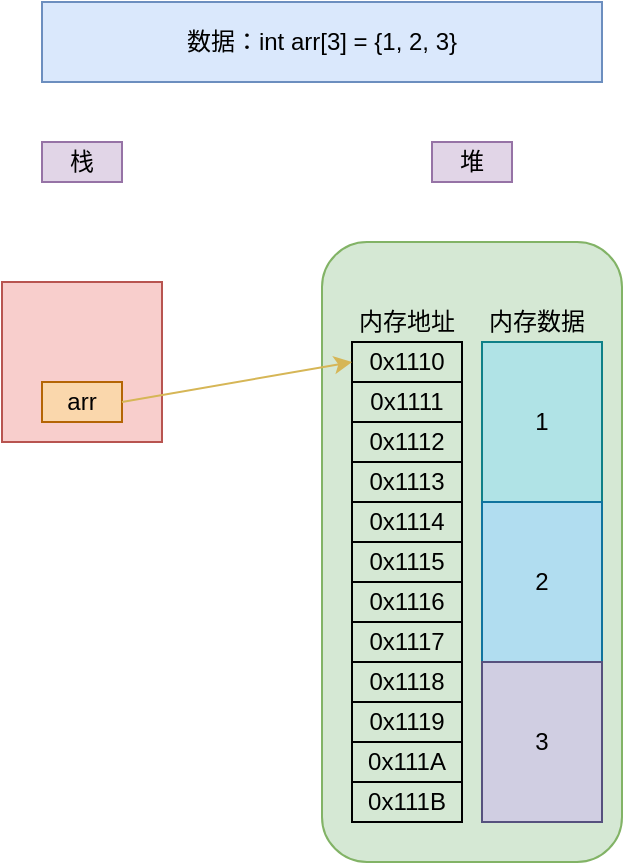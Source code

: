 <mxfile version="12.4.2" type="device" pages="1"><diagram id="hzzMvW2Tq7RHsjtVANaP" name="Page-1"><mxGraphModel dx="946" dy="581" grid="1" gridSize="10" guides="1" tooltips="1" connect="1" arrows="1" fold="1" page="1" pageScale="1" pageWidth="827" pageHeight="1169" math="0" shadow="0"><root><mxCell id="0"/><mxCell id="1" parent="0"/><mxCell id="OrHvBa5L8tgevPWWuB3E-1" value="" style="rounded=0;whiteSpace=wrap;html=1;fillColor=#f8cecc;strokeColor=#b85450;" vertex="1" parent="1"><mxGeometry x="160" y="160" width="80" height="80" as="geometry"/></mxCell><mxCell id="OrHvBa5L8tgevPWWuB3E-2" value="arr" style="text;html=1;strokeColor=#b46504;fillColor=#fad7ac;align=center;verticalAlign=middle;whiteSpace=wrap;rounded=0;" vertex="1" parent="1"><mxGeometry x="180" y="210" width="40" height="20" as="geometry"/></mxCell><mxCell id="OrHvBa5L8tgevPWWuB3E-3" value="栈" style="text;html=1;strokeColor=#9673a6;fillColor=#e1d5e7;align=center;verticalAlign=middle;whiteSpace=wrap;rounded=0;" vertex="1" parent="1"><mxGeometry x="180" y="90" width="40" height="20" as="geometry"/></mxCell><mxCell id="OrHvBa5L8tgevPWWuB3E-6" value="堆" style="text;html=1;strokeColor=#9673a6;fillColor=#e1d5e7;align=center;verticalAlign=middle;whiteSpace=wrap;rounded=0;" vertex="1" parent="1"><mxGeometry x="375" y="90" width="40" height="20" as="geometry"/></mxCell><mxCell id="OrHvBa5L8tgevPWWuB3E-7" value="" style="rounded=1;whiteSpace=wrap;html=1;fillColor=#d5e8d4;strokeColor=#82b366;" vertex="1" parent="1"><mxGeometry x="320" y="140" width="150" height="310" as="geometry"/></mxCell><mxCell id="OrHvBa5L8tgevPWWuB3E-8" value="内存地址" style="text;html=1;strokeColor=none;fillColor=none;align=center;verticalAlign=middle;whiteSpace=wrap;rounded=0;" vertex="1" parent="1"><mxGeometry x="335" y="170" width="55" height="20" as="geometry"/></mxCell><mxCell id="OrHvBa5L8tgevPWWuB3E-9" value="内存数据" style="text;html=1;strokeColor=none;fillColor=none;align=center;verticalAlign=middle;whiteSpace=wrap;rounded=0;" vertex="1" parent="1"><mxGeometry x="400" y="170" width="55" height="20" as="geometry"/></mxCell><mxCell id="OrHvBa5L8tgevPWWuB3E-10" value="0x1110" style="text;html=1;strokeColor=#000000;fillColor=none;align=center;verticalAlign=middle;whiteSpace=wrap;rounded=0;" vertex="1" parent="1"><mxGeometry x="335" y="190" width="55" height="20" as="geometry"/></mxCell><mxCell id="OrHvBa5L8tgevPWWuB3E-12" value="0x1111" style="text;html=1;strokeColor=#000000;fillColor=none;align=center;verticalAlign=middle;whiteSpace=wrap;rounded=0;" vertex="1" parent="1"><mxGeometry x="335" y="210" width="55" height="20" as="geometry"/></mxCell><mxCell id="OrHvBa5L8tgevPWWuB3E-13" value="0x1112" style="text;html=1;strokeColor=#000000;fillColor=none;align=center;verticalAlign=middle;whiteSpace=wrap;rounded=0;" vertex="1" parent="1"><mxGeometry x="335" y="230" width="55" height="20" as="geometry"/></mxCell><mxCell id="OrHvBa5L8tgevPWWuB3E-14" value="0x1113" style="text;html=1;strokeColor=#000000;fillColor=none;align=center;verticalAlign=middle;whiteSpace=wrap;rounded=0;" vertex="1" parent="1"><mxGeometry x="335" y="250" width="55" height="20" as="geometry"/></mxCell><mxCell id="OrHvBa5L8tgevPWWuB3E-15" value="1" style="rounded=0;whiteSpace=wrap;html=1;fillColor=#b0e3e6;strokeColor=#0e8088;" vertex="1" parent="1"><mxGeometry x="400" y="190" width="60" height="80" as="geometry"/></mxCell><mxCell id="OrHvBa5L8tgevPWWuB3E-16" value="0x1114" style="text;html=1;strokeColor=#000000;fillColor=none;align=center;verticalAlign=middle;whiteSpace=wrap;rounded=0;" vertex="1" parent="1"><mxGeometry x="335" y="270" width="55" height="20" as="geometry"/></mxCell><mxCell id="OrHvBa5L8tgevPWWuB3E-17" value="0x1115" style="text;html=1;strokeColor=#000000;fillColor=none;align=center;verticalAlign=middle;whiteSpace=wrap;rounded=0;" vertex="1" parent="1"><mxGeometry x="335" y="290" width="55" height="20" as="geometry"/></mxCell><mxCell id="OrHvBa5L8tgevPWWuB3E-18" value="0x1116" style="text;html=1;strokeColor=#000000;fillColor=none;align=center;verticalAlign=middle;whiteSpace=wrap;rounded=0;" vertex="1" parent="1"><mxGeometry x="335" y="310" width="55" height="20" as="geometry"/></mxCell><mxCell id="OrHvBa5L8tgevPWWuB3E-19" value="0x1117" style="text;html=1;strokeColor=#000000;fillColor=none;align=center;verticalAlign=middle;whiteSpace=wrap;rounded=0;" vertex="1" parent="1"><mxGeometry x="335" y="330" width="55" height="20" as="geometry"/></mxCell><mxCell id="OrHvBa5L8tgevPWWuB3E-21" value="0x1118" style="text;html=1;strokeColor=#000000;fillColor=none;align=center;verticalAlign=middle;whiteSpace=wrap;rounded=0;" vertex="1" parent="1"><mxGeometry x="335" y="350" width="55" height="20" as="geometry"/></mxCell><mxCell id="OrHvBa5L8tgevPWWuB3E-22" value="0x1119" style="text;html=1;strokeColor=#000000;fillColor=none;align=center;verticalAlign=middle;whiteSpace=wrap;rounded=0;" vertex="1" parent="1"><mxGeometry x="335" y="370" width="55" height="20" as="geometry"/></mxCell><mxCell id="OrHvBa5L8tgevPWWuB3E-23" value="0x111A" style="text;html=1;strokeColor=#000000;fillColor=none;align=center;verticalAlign=middle;whiteSpace=wrap;rounded=0;" vertex="1" parent="1"><mxGeometry x="335" y="390" width="55" height="20" as="geometry"/></mxCell><mxCell id="OrHvBa5L8tgevPWWuB3E-24" value="0x111B" style="text;html=1;strokeColor=#000000;fillColor=none;align=center;verticalAlign=middle;whiteSpace=wrap;rounded=0;" vertex="1" parent="1"><mxGeometry x="335" y="410" width="55" height="20" as="geometry"/></mxCell><mxCell id="OrHvBa5L8tgevPWWuB3E-27" value="" style="endArrow=classic;html=1;exitX=1;exitY=0.5;exitDx=0;exitDy=0;entryX=0;entryY=0.5;entryDx=0;entryDy=0;fillColor=#fff2cc;strokeColor=#d6b656;" edge="1" parent="1" source="OrHvBa5L8tgevPWWuB3E-2" target="OrHvBa5L8tgevPWWuB3E-10"><mxGeometry width="50" height="50" relative="1" as="geometry"><mxPoint x="270" y="240" as="sourcePoint"/><mxPoint x="320" y="190" as="targetPoint"/></mxGeometry></mxCell><mxCell id="OrHvBa5L8tgevPWWuB3E-28" value="2" style="rounded=0;whiteSpace=wrap;html=1;fillColor=#b1ddf0;strokeColor=#10739e;" vertex="1" parent="1"><mxGeometry x="400" y="270" width="60" height="80" as="geometry"/></mxCell><mxCell id="OrHvBa5L8tgevPWWuB3E-29" value="3" style="rounded=0;whiteSpace=wrap;html=1;fillColor=#d0cee2;strokeColor=#56517e;" vertex="1" parent="1"><mxGeometry x="400" y="350" width="60" height="80" as="geometry"/></mxCell><mxCell id="OrHvBa5L8tgevPWWuB3E-33" value="数据：int arr[3] = {1, 2, 3}" style="text;html=1;strokeColor=#6c8ebf;fillColor=#dae8fc;align=center;verticalAlign=middle;whiteSpace=wrap;rounded=0;" vertex="1" parent="1"><mxGeometry x="180" y="20" width="280" height="40" as="geometry"/></mxCell></root></mxGraphModel></diagram></mxfile>